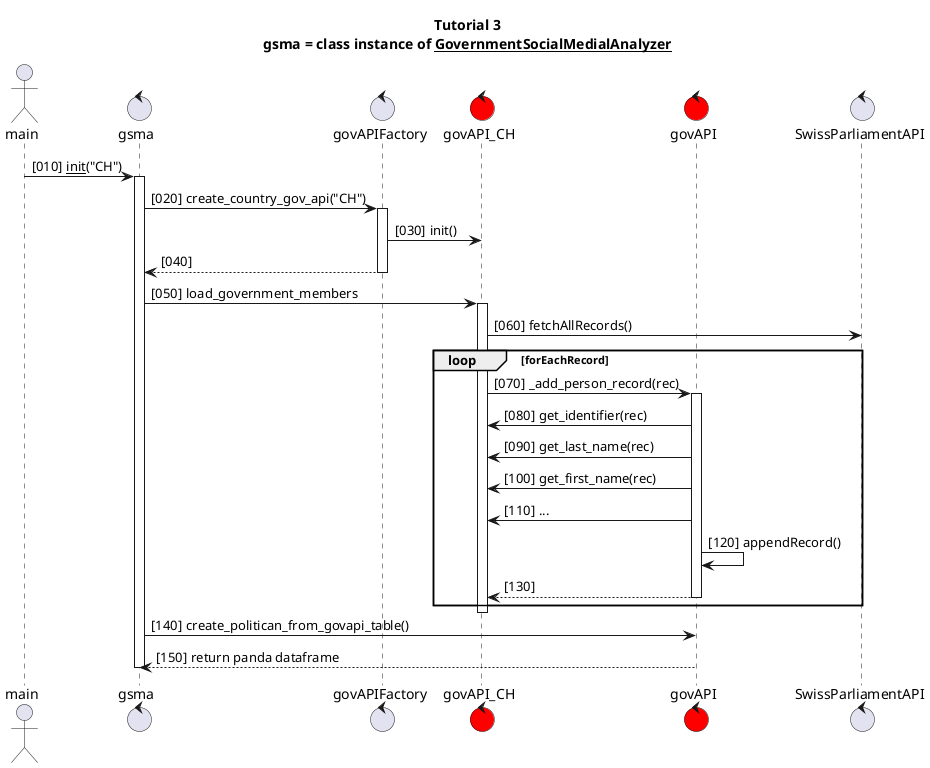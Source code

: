 @startuml
title
  Tutorial 3
  gsma = class instance of __GovernmentSocialMedialAnalyzer__
end title
actor main
control gsma
control govAPIFactory
control govAPI_CH #red
control govAPI #red
control SwissParliamentAPI

autonumber 10 10 "[000]"
main -> gsma: __init__("CH")
activate gsma
    gsma -> govAPIFactory: create_country_gov_api("CH")
    activate govAPIFactory
        govAPIFactory -> govAPI_CH: init()
        govAPIFactory --> gsma
    deactivate govAPIFactory
        gsma -> govAPI_CH: load_government_members
        activate govAPI_CH
            govAPI_CH -> SwissParliamentAPI: fetchAllRecords()
            loop forEachRecord
            govAPI_CH -> govAPI: _add_person_record(rec)
            activate govAPI
            govAPI -> govAPI_CH: get_identifier(rec)
            govAPI -> govAPI_CH: get_last_name(rec)
            govAPI -> govAPI_CH: get_first_name(rec)
            govAPI -> govAPI_CH: ...
            govAPI -> govAPI: appendRecord()
            govAPI --> govAPI_CH
            deactivate govAPI
            end
        deactivate govAPI_CH
        activate govAPI
        gsma -> govAPI: create_politican_from_govapi_table()
        govAPI --> gsma: return panda dataframe
        deactivate govAPI
deactivate gsma





@enduml